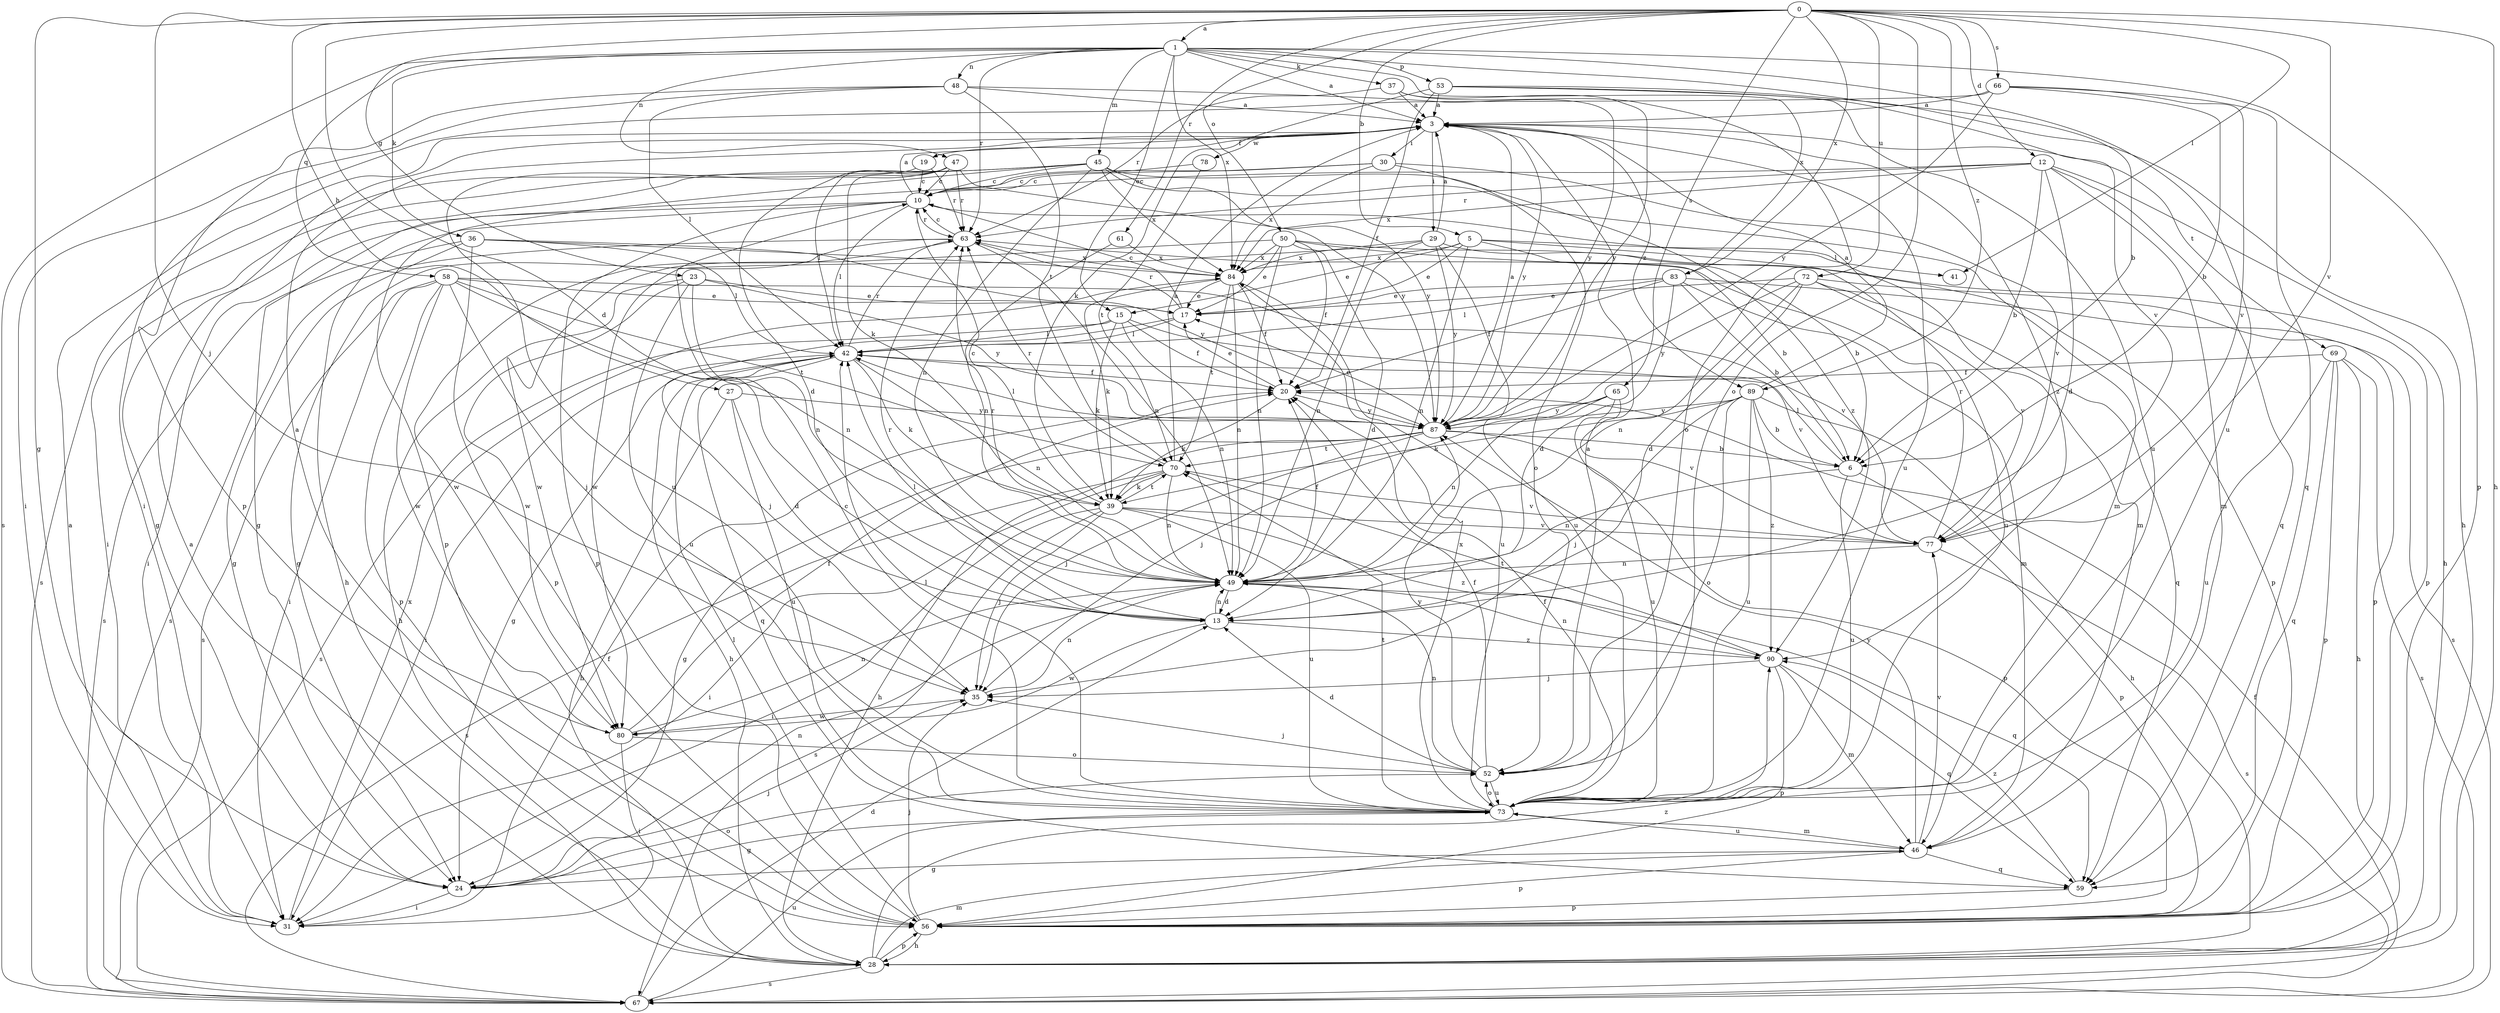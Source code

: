 strict digraph  {
0;
1;
3;
5;
6;
10;
12;
13;
15;
17;
19;
20;
23;
24;
27;
28;
29;
30;
31;
35;
36;
37;
39;
41;
42;
45;
46;
47;
48;
49;
50;
52;
53;
56;
58;
59;
61;
63;
65;
66;
67;
69;
70;
72;
73;
77;
78;
80;
83;
84;
87;
89;
90;
0 -> 1  [label=a];
0 -> 5  [label=b];
0 -> 12  [label=d];
0 -> 13  [label=d];
0 -> 23  [label=g];
0 -> 24  [label=g];
0 -> 27  [label=h];
0 -> 28  [label=h];
0 -> 35  [label=j];
0 -> 41  [label=l];
0 -> 50  [label=o];
0 -> 52  [label=o];
0 -> 61  [label=r];
0 -> 65  [label=s];
0 -> 66  [label=s];
0 -> 72  [label=u];
0 -> 77  [label=v];
0 -> 83  [label=x];
0 -> 89  [label=z];
1 -> 3  [label=a];
1 -> 6  [label=b];
1 -> 15  [label=e];
1 -> 36  [label=k];
1 -> 37  [label=k];
1 -> 45  [label=m];
1 -> 47  [label=n];
1 -> 48  [label=n];
1 -> 53  [label=p];
1 -> 56  [label=p];
1 -> 58  [label=q];
1 -> 63  [label=r];
1 -> 67  [label=s];
1 -> 73  [label=u];
1 -> 83  [label=x];
1 -> 84  [label=x];
3 -> 19  [label=f];
3 -> 29  [label=i];
3 -> 30  [label=i];
3 -> 69  [label=t];
3 -> 73  [label=u];
3 -> 78  [label=w];
3 -> 87  [label=y];
3 -> 89  [label=z];
3 -> 90  [label=z];
5 -> 6  [label=b];
5 -> 15  [label=e];
5 -> 17  [label=e];
5 -> 41  [label=l];
5 -> 49  [label=n];
5 -> 73  [label=u];
5 -> 84  [label=x];
6 -> 42  [label=l];
6 -> 49  [label=n];
6 -> 56  [label=p];
6 -> 73  [label=u];
10 -> 3  [label=a];
10 -> 28  [label=h];
10 -> 31  [label=i];
10 -> 42  [label=l];
10 -> 46  [label=m];
10 -> 56  [label=p];
10 -> 63  [label=r];
12 -> 6  [label=b];
12 -> 10  [label=c];
12 -> 13  [label=d];
12 -> 28  [label=h];
12 -> 46  [label=m];
12 -> 59  [label=q];
12 -> 63  [label=r];
12 -> 84  [label=x];
13 -> 42  [label=l];
13 -> 49  [label=n];
13 -> 63  [label=r];
13 -> 80  [label=w];
13 -> 90  [label=z];
15 -> 20  [label=f];
15 -> 39  [label=k];
15 -> 42  [label=l];
15 -> 49  [label=n];
15 -> 67  [label=s];
15 -> 77  [label=v];
17 -> 10  [label=c];
17 -> 35  [label=j];
17 -> 42  [label=l];
17 -> 63  [label=r];
19 -> 10  [label=c];
19 -> 63  [label=r];
19 -> 67  [label=s];
20 -> 17  [label=e];
20 -> 39  [label=k];
20 -> 87  [label=y];
23 -> 17  [label=e];
23 -> 28  [label=h];
23 -> 49  [label=n];
23 -> 73  [label=u];
23 -> 80  [label=w];
23 -> 87  [label=y];
24 -> 31  [label=i];
24 -> 35  [label=j];
24 -> 49  [label=n];
24 -> 52  [label=o];
27 -> 13  [label=d];
27 -> 28  [label=h];
27 -> 73  [label=u];
27 -> 87  [label=y];
28 -> 3  [label=a];
28 -> 46  [label=m];
28 -> 56  [label=p];
28 -> 67  [label=s];
28 -> 90  [label=z];
29 -> 3  [label=a];
29 -> 49  [label=n];
29 -> 56  [label=p];
29 -> 73  [label=u];
29 -> 80  [label=w];
29 -> 84  [label=x];
29 -> 87  [label=y];
30 -> 10  [label=c];
30 -> 24  [label=g];
30 -> 77  [label=v];
30 -> 84  [label=x];
30 -> 90  [label=z];
31 -> 3  [label=a];
31 -> 20  [label=f];
31 -> 84  [label=x];
35 -> 49  [label=n];
35 -> 80  [label=w];
36 -> 24  [label=g];
36 -> 42  [label=l];
36 -> 56  [label=p];
36 -> 67  [label=s];
36 -> 84  [label=x];
36 -> 87  [label=y];
37 -> 3  [label=a];
37 -> 52  [label=o];
37 -> 63  [label=r];
37 -> 87  [label=y];
39 -> 10  [label=c];
39 -> 31  [label=i];
39 -> 35  [label=j];
39 -> 67  [label=s];
39 -> 70  [label=t];
39 -> 73  [label=u];
39 -> 77  [label=v];
39 -> 90  [label=z];
42 -> 20  [label=f];
42 -> 24  [label=g];
42 -> 28  [label=h];
42 -> 31  [label=i];
42 -> 39  [label=k];
42 -> 49  [label=n];
42 -> 59  [label=q];
42 -> 63  [label=r];
45 -> 10  [label=c];
45 -> 24  [label=g];
45 -> 31  [label=i];
45 -> 46  [label=m];
45 -> 49  [label=n];
45 -> 52  [label=o];
45 -> 56  [label=p];
45 -> 84  [label=x];
45 -> 87  [label=y];
46 -> 24  [label=g];
46 -> 56  [label=p];
46 -> 59  [label=q];
46 -> 73  [label=u];
46 -> 77  [label=v];
46 -> 87  [label=y];
47 -> 10  [label=c];
47 -> 13  [label=d];
47 -> 39  [label=k];
47 -> 42  [label=l];
47 -> 63  [label=r];
47 -> 73  [label=u];
47 -> 87  [label=y];
48 -> 3  [label=a];
48 -> 31  [label=i];
48 -> 42  [label=l];
48 -> 56  [label=p];
48 -> 70  [label=t];
48 -> 87  [label=y];
49 -> 13  [label=d];
49 -> 20  [label=f];
49 -> 59  [label=q];
49 -> 63  [label=r];
50 -> 6  [label=b];
50 -> 13  [label=d];
50 -> 17  [label=e];
50 -> 20  [label=f];
50 -> 49  [label=n];
50 -> 56  [label=p];
50 -> 80  [label=w];
50 -> 84  [label=x];
52 -> 3  [label=a];
52 -> 13  [label=d];
52 -> 20  [label=f];
52 -> 35  [label=j];
52 -> 49  [label=n];
52 -> 73  [label=u];
52 -> 87  [label=y];
53 -> 3  [label=a];
53 -> 20  [label=f];
53 -> 28  [label=h];
53 -> 39  [label=k];
53 -> 73  [label=u];
53 -> 77  [label=v];
56 -> 28  [label=h];
56 -> 35  [label=j];
56 -> 42  [label=l];
58 -> 17  [label=e];
58 -> 31  [label=i];
58 -> 35  [label=j];
58 -> 49  [label=n];
58 -> 56  [label=p];
58 -> 67  [label=s];
58 -> 70  [label=t];
58 -> 77  [label=v];
58 -> 80  [label=w];
59 -> 56  [label=p];
59 -> 90  [label=z];
61 -> 49  [label=n];
61 -> 84  [label=x];
63 -> 10  [label=c];
63 -> 24  [label=g];
63 -> 49  [label=n];
63 -> 67  [label=s];
63 -> 80  [label=w];
63 -> 84  [label=x];
65 -> 35  [label=j];
65 -> 49  [label=n];
65 -> 73  [label=u];
65 -> 77  [label=v];
65 -> 87  [label=y];
66 -> 3  [label=a];
66 -> 6  [label=b];
66 -> 31  [label=i];
66 -> 59  [label=q];
66 -> 77  [label=v];
66 -> 87  [label=y];
67 -> 13  [label=d];
67 -> 20  [label=f];
67 -> 73  [label=u];
69 -> 20  [label=f];
69 -> 28  [label=h];
69 -> 56  [label=p];
69 -> 59  [label=q];
69 -> 67  [label=s];
69 -> 73  [label=u];
70 -> 3  [label=a];
70 -> 31  [label=i];
70 -> 39  [label=k];
70 -> 49  [label=n];
70 -> 63  [label=r];
70 -> 67  [label=s];
70 -> 77  [label=v];
72 -> 13  [label=d];
72 -> 17  [label=e];
72 -> 49  [label=n];
72 -> 56  [label=p];
72 -> 59  [label=q];
72 -> 77  [label=v];
72 -> 87  [label=y];
73 -> 10  [label=c];
73 -> 20  [label=f];
73 -> 24  [label=g];
73 -> 42  [label=l];
73 -> 46  [label=m];
73 -> 52  [label=o];
73 -> 70  [label=t];
73 -> 84  [label=x];
77 -> 49  [label=n];
77 -> 63  [label=r];
77 -> 67  [label=s];
78 -> 10  [label=c];
78 -> 70  [label=t];
80 -> 3  [label=a];
80 -> 20  [label=f];
80 -> 31  [label=i];
80 -> 49  [label=n];
80 -> 52  [label=o];
83 -> 6  [label=b];
83 -> 13  [label=d];
83 -> 17  [label=e];
83 -> 20  [label=f];
83 -> 42  [label=l];
83 -> 46  [label=m];
83 -> 67  [label=s];
84 -> 17  [label=e];
84 -> 20  [label=f];
84 -> 39  [label=k];
84 -> 49  [label=n];
84 -> 70  [label=t];
84 -> 73  [label=u];
87 -> 3  [label=a];
87 -> 6  [label=b];
87 -> 17  [label=e];
87 -> 24  [label=g];
87 -> 28  [label=h];
87 -> 35  [label=j];
87 -> 42  [label=l];
87 -> 56  [label=p];
87 -> 70  [label=t];
89 -> 3  [label=a];
89 -> 6  [label=b];
89 -> 28  [label=h];
89 -> 35  [label=j];
89 -> 39  [label=k];
89 -> 52  [label=o];
89 -> 73  [label=u];
89 -> 87  [label=y];
89 -> 90  [label=z];
90 -> 35  [label=j];
90 -> 46  [label=m];
90 -> 49  [label=n];
90 -> 56  [label=p];
90 -> 59  [label=q];
90 -> 70  [label=t];
}
